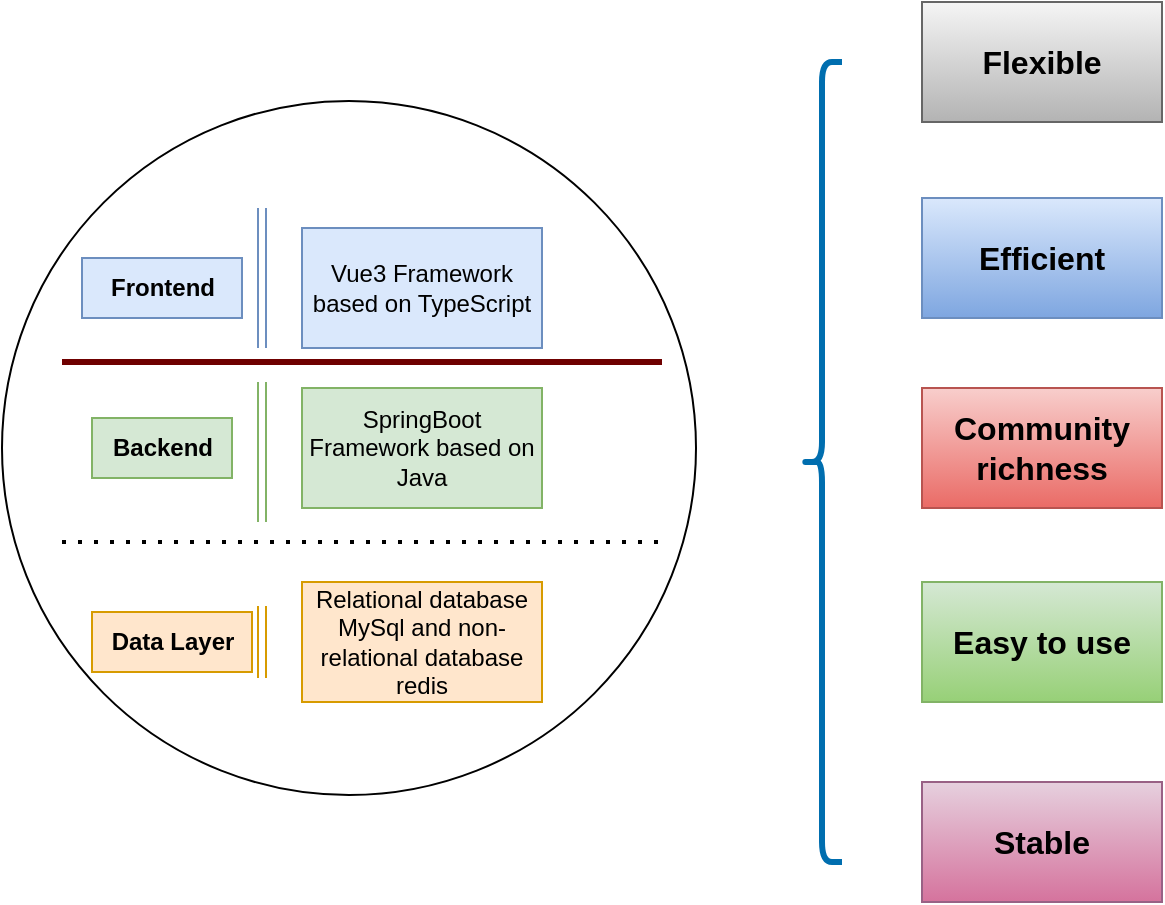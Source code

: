 <mxfile version="24.7.17">
  <diagram name="第 1 页" id="ubu_kxV5uYJHwL8GhxP3">
    <mxGraphModel dx="1235" dy="740" grid="0" gridSize="10" guides="1" tooltips="1" connect="1" arrows="1" fold="1" page="0" pageScale="1" pageWidth="1169" pageHeight="827" math="0" shadow="0">
      <root>
        <mxCell id="0" />
        <mxCell id="1" parent="0" />
        <mxCell id="p7wA9A_HL-wemsziyGiI-20" value="" style="ellipse;whiteSpace=wrap;html=1;aspect=fixed;" vertex="1" parent="1">
          <mxGeometry x="150" y="119.5" width="347" height="347" as="geometry" />
        </mxCell>
        <mxCell id="p7wA9A_HL-wemsziyGiI-1" value="" style="shape=link;html=1;rounded=0;fillColor=#dae8fc;strokeColor=#6c8ebf;" edge="1" parent="1">
          <mxGeometry relative="1" as="geometry">
            <mxPoint x="280" y="173" as="sourcePoint" />
            <mxPoint x="280" y="243" as="targetPoint" />
          </mxGeometry>
        </mxCell>
        <mxCell id="p7wA9A_HL-wemsziyGiI-3" value="&lt;b&gt;Frontend&lt;/b&gt;" style="text;html=1;align=center;verticalAlign=middle;resizable=0;points=[];autosize=1;strokeColor=#6c8ebf;fillColor=#dae8fc;" vertex="1" parent="1">
          <mxGeometry x="190" y="198" width="80" height="30" as="geometry" />
        </mxCell>
        <mxCell id="p7wA9A_HL-wemsziyGiI-4" value="" style="shape=link;html=1;rounded=0;fillColor=#d5e8d4;strokeColor=#82b366;" edge="1" parent="1">
          <mxGeometry relative="1" as="geometry">
            <mxPoint x="280" y="260" as="sourcePoint" />
            <mxPoint x="280" y="330" as="targetPoint" />
          </mxGeometry>
        </mxCell>
        <mxCell id="p7wA9A_HL-wemsziyGiI-5" value="&lt;b&gt;Backend&lt;/b&gt;" style="text;html=1;align=center;verticalAlign=middle;resizable=0;points=[];autosize=1;strokeColor=#82b366;fillColor=#d5e8d4;" vertex="1" parent="1">
          <mxGeometry x="195" y="278" width="70" height="30" as="geometry" />
        </mxCell>
        <mxCell id="p7wA9A_HL-wemsziyGiI-8" value="" style="shape=link;html=1;rounded=0;fillColor=#ffe6cc;strokeColor=#d79b00;" edge="1" parent="1">
          <mxGeometry relative="1" as="geometry">
            <mxPoint x="280" y="372" as="sourcePoint" />
            <mxPoint x="280" y="408" as="targetPoint" />
          </mxGeometry>
        </mxCell>
        <mxCell id="p7wA9A_HL-wemsziyGiI-9" value="&lt;b&gt;Data Layer&lt;/b&gt;" style="text;html=1;align=center;verticalAlign=middle;resizable=0;points=[];autosize=1;strokeColor=#d79b00;fillColor=#ffe6cc;" vertex="1" parent="1">
          <mxGeometry x="195" y="375" width="80" height="30" as="geometry" />
        </mxCell>
        <mxCell id="p7wA9A_HL-wemsziyGiI-11" value="Vue3 Framework based on TypeScript" style="rounded=0;whiteSpace=wrap;html=1;fillColor=#dae8fc;strokeColor=#6c8ebf;" vertex="1" parent="1">
          <mxGeometry x="300" y="183" width="120" height="60" as="geometry" />
        </mxCell>
        <mxCell id="p7wA9A_HL-wemsziyGiI-14" value="SpringBoot Framework based on Java" style="rounded=0;whiteSpace=wrap;html=1;fillColor=#d5e8d4;strokeColor=#82b366;" vertex="1" parent="1">
          <mxGeometry x="300" y="263" width="120" height="60" as="geometry" />
        </mxCell>
        <mxCell id="p7wA9A_HL-wemsziyGiI-15" value="Relational database MySql and non-relational database redis" style="rounded=0;whiteSpace=wrap;html=1;fillColor=#ffe6cc;strokeColor=#d79b00;" vertex="1" parent="1">
          <mxGeometry x="300" y="360" width="120" height="60" as="geometry" />
        </mxCell>
        <mxCell id="p7wA9A_HL-wemsziyGiI-16" value="" style="endArrow=none;dashed=1;html=1;dashPattern=1 3;strokeWidth=2;rounded=0;" edge="1" parent="1">
          <mxGeometry width="50" height="50" relative="1" as="geometry">
            <mxPoint x="180" y="340" as="sourcePoint" />
            <mxPoint x="480" y="340" as="targetPoint" />
          </mxGeometry>
        </mxCell>
        <mxCell id="p7wA9A_HL-wemsziyGiI-17" value="" style="endArrow=none;html=1;rounded=0;strokeWidth=3;fillColor=#a20025;strokeColor=#6F0000;" edge="1" parent="1">
          <mxGeometry width="50" height="50" relative="1" as="geometry">
            <mxPoint x="180" y="250" as="sourcePoint" />
            <mxPoint x="480" y="250" as="targetPoint" />
          </mxGeometry>
        </mxCell>
        <mxCell id="p7wA9A_HL-wemsziyGiI-21" value="&lt;b&gt;&lt;font color=&quot;#000000&quot; style=&quot;font-size: 16px;&quot;&gt;Efficient&lt;/font&gt;&lt;/b&gt;" style="rounded=0;whiteSpace=wrap;html=1;fillColor=#dae8fc;strokeColor=#6c8ebf;gradientColor=#7ea6e0;" vertex="1" parent="1">
          <mxGeometry x="610" y="168" width="120" height="60" as="geometry" />
        </mxCell>
        <mxCell id="p7wA9A_HL-wemsziyGiI-22" value="&lt;font style=&quot;font-size: 16px;&quot;&gt;&lt;b&gt;Easy to use&lt;/b&gt;&lt;/font&gt;" style="rounded=0;whiteSpace=wrap;html=1;fillColor=#d5e8d4;gradientColor=#97d077;strokeColor=#82b366;" vertex="1" parent="1">
          <mxGeometry x="610" y="360" width="120" height="60" as="geometry" />
        </mxCell>
        <mxCell id="p7wA9A_HL-wemsziyGiI-23" value="Flexible" style="rounded=0;whiteSpace=wrap;html=1;fillColor=#f5f5f5;strokeColor=#666666;fontStyle=1;fontSize=16;gradientColor=#b3b3b3;" vertex="1" parent="1">
          <mxGeometry x="610" y="70" width="120" height="60" as="geometry" />
        </mxCell>
        <mxCell id="p7wA9A_HL-wemsziyGiI-24" value="&lt;font style=&quot;font-size: 16px;&quot;&gt;&lt;b&gt;Stable&lt;/b&gt;&lt;/font&gt;" style="rounded=0;whiteSpace=wrap;html=1;fillColor=#e6d0de;gradientColor=#d5739d;strokeColor=#996185;" vertex="1" parent="1">
          <mxGeometry x="610" y="460" width="120" height="60" as="geometry" />
        </mxCell>
        <mxCell id="p7wA9A_HL-wemsziyGiI-25" value="&lt;b&gt;&lt;font style=&quot;font-size: 16px;&quot;&gt;Community richness&lt;/font&gt;&lt;/b&gt;" style="rounded=0;whiteSpace=wrap;html=1;fillColor=#f8cecc;strokeColor=#b85450;gradientColor=#ea6b66;" vertex="1" parent="1">
          <mxGeometry x="610" y="263" width="120" height="60" as="geometry" />
        </mxCell>
        <mxCell id="p7wA9A_HL-wemsziyGiI-27" value="" style="shape=curlyBracket;whiteSpace=wrap;html=1;rounded=1;labelPosition=left;verticalLabelPosition=middle;align=right;verticalAlign=middle;strokeWidth=3;fillColor=#1ba1e2;fontColor=#ffffff;strokeColor=#006EAF;" vertex="1" parent="1">
          <mxGeometry x="550" y="100" width="20" height="400" as="geometry" />
        </mxCell>
      </root>
    </mxGraphModel>
  </diagram>
</mxfile>
